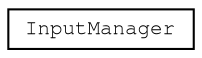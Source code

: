 digraph "Graphical Class Hierarchy"
{
 // LATEX_PDF_SIZE
  edge [fontname="FreeMono",fontsize="10",labelfontname="FreeMono",labelfontsize="10"];
  node [fontname="FreeMono",fontsize="10",shape=record];
  rankdir="LR";
  Node0 [label="InputManager",height=0.2,width=0.4,color="black", fillcolor="white", style="filled",URL="$class_input_manager.html",tooltip=" "];
}
